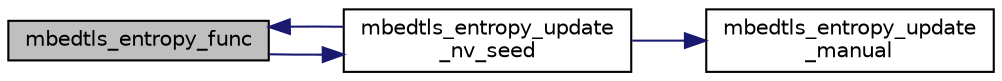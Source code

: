 digraph "mbedtls_entropy_func"
{
 // LATEX_PDF_SIZE
  edge [fontname="Helvetica",fontsize="10",labelfontname="Helvetica",labelfontsize="10"];
  node [fontname="Helvetica",fontsize="10",shape=record];
  rankdir="LR";
  Node1 [label="mbedtls_entropy_func",height=0.2,width=0.4,color="black", fillcolor="grey75", style="filled", fontcolor="black",tooltip="Retrieve entropy from the accumulator (Maximum length: MBEDTLS_ENTROPY_BLOCK_SIZE) (Thread-safe if MB..."];
  Node1 -> Node2 [color="midnightblue",fontsize="10",style="solid",fontname="Helvetica"];
  Node2 [label="mbedtls_entropy_update\l_nv_seed",height=0.2,width=0.4,color="black", fillcolor="white", style="filled",URL="$d3/d58/entropy_8c.html#a418287fc0785cb14c32d63e1ce95c823",tooltip="Trigger an update of the seed file in NV by using the current entropy pool."];
  Node2 -> Node1 [color="midnightblue",fontsize="10",style="solid",fontname="Helvetica"];
  Node2 -> Node3 [color="midnightblue",fontsize="10",style="solid",fontname="Helvetica"];
  Node3 [label="mbedtls_entropy_update\l_manual",height=0.2,width=0.4,color="black", fillcolor="white", style="filled",URL="$d3/d58/entropy_8c.html#aa79492f288cc3202ea455564be855d64",tooltip="Add data to the accumulator manually (Thread-safe if MBEDTLS_THREADING_C is enabled)"];
}

